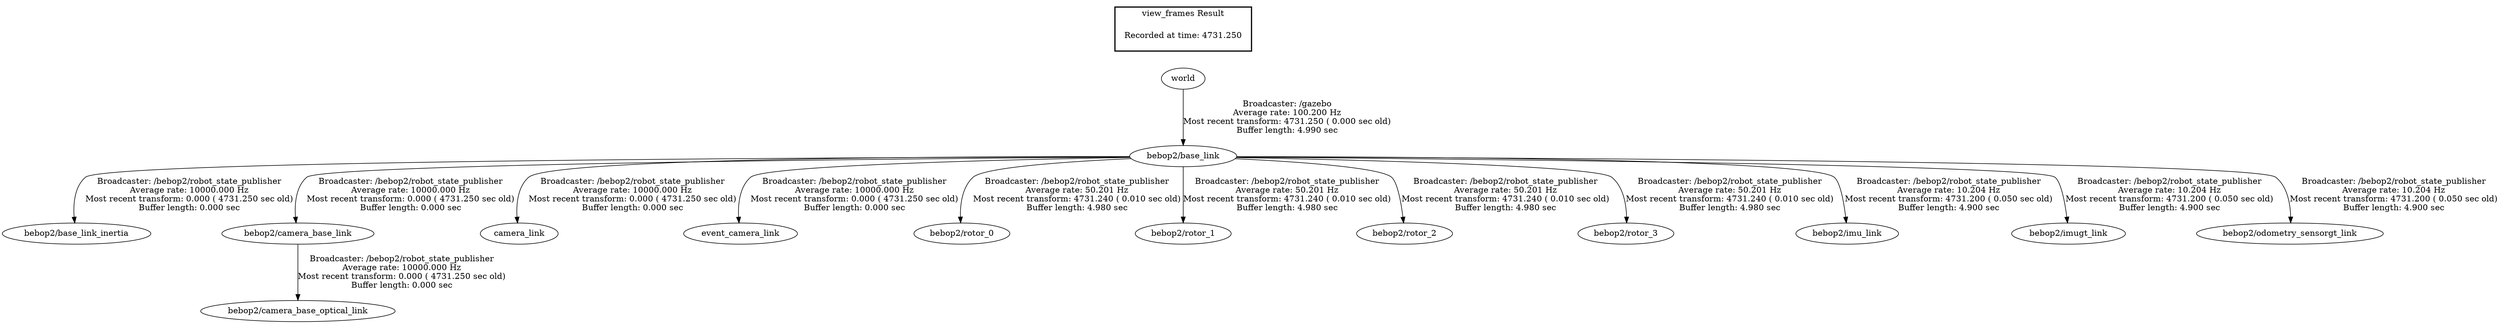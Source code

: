 digraph G {
"bebop2/base_link" -> "bebop2/base_link_inertia"[label="Broadcaster: /bebop2/robot_state_publisher\nAverage rate: 10000.000 Hz\nMost recent transform: 0.000 ( 4731.250 sec old)\nBuffer length: 0.000 sec\n"];
"world" -> "bebop2/base_link"[label="Broadcaster: /gazebo\nAverage rate: 100.200 Hz\nMost recent transform: 4731.250 ( 0.000 sec old)\nBuffer length: 4.990 sec\n"];
"bebop2/base_link" -> "bebop2/camera_base_link"[label="Broadcaster: /bebop2/robot_state_publisher\nAverage rate: 10000.000 Hz\nMost recent transform: 0.000 ( 4731.250 sec old)\nBuffer length: 0.000 sec\n"];
"bebop2/camera_base_link" -> "bebop2/camera_base_optical_link"[label="Broadcaster: /bebop2/robot_state_publisher\nAverage rate: 10000.000 Hz\nMost recent transform: 0.000 ( 4731.250 sec old)\nBuffer length: 0.000 sec\n"];
"bebop2/base_link" -> "camera_link"[label="Broadcaster: /bebop2/robot_state_publisher\nAverage rate: 10000.000 Hz\nMost recent transform: 0.000 ( 4731.250 sec old)\nBuffer length: 0.000 sec\n"];
"bebop2/base_link" -> "event_camera_link"[label="Broadcaster: /bebop2/robot_state_publisher\nAverage rate: 10000.000 Hz\nMost recent transform: 0.000 ( 4731.250 sec old)\nBuffer length: 0.000 sec\n"];
"bebop2/base_link" -> "bebop2/rotor_0"[label="Broadcaster: /bebop2/robot_state_publisher\nAverage rate: 50.201 Hz\nMost recent transform: 4731.240 ( 0.010 sec old)\nBuffer length: 4.980 sec\n"];
"bebop2/base_link" -> "bebop2/rotor_1"[label="Broadcaster: /bebop2/robot_state_publisher\nAverage rate: 50.201 Hz\nMost recent transform: 4731.240 ( 0.010 sec old)\nBuffer length: 4.980 sec\n"];
"bebop2/base_link" -> "bebop2/rotor_2"[label="Broadcaster: /bebop2/robot_state_publisher\nAverage rate: 50.201 Hz\nMost recent transform: 4731.240 ( 0.010 sec old)\nBuffer length: 4.980 sec\n"];
"bebop2/base_link" -> "bebop2/rotor_3"[label="Broadcaster: /bebop2/robot_state_publisher\nAverage rate: 50.201 Hz\nMost recent transform: 4731.240 ( 0.010 sec old)\nBuffer length: 4.980 sec\n"];
"bebop2/base_link" -> "bebop2/imu_link"[label="Broadcaster: /bebop2/robot_state_publisher\nAverage rate: 10.204 Hz\nMost recent transform: 4731.200 ( 0.050 sec old)\nBuffer length: 4.900 sec\n"];
"bebop2/base_link" -> "bebop2/imugt_link"[label="Broadcaster: /bebop2/robot_state_publisher\nAverage rate: 10.204 Hz\nMost recent transform: 4731.200 ( 0.050 sec old)\nBuffer length: 4.900 sec\n"];
"bebop2/base_link" -> "bebop2/odometry_sensorgt_link"[label="Broadcaster: /bebop2/robot_state_publisher\nAverage rate: 10.204 Hz\nMost recent transform: 4731.200 ( 0.050 sec old)\nBuffer length: 4.900 sec\n"];
edge [style=invis];
 subgraph cluster_legend { style=bold; color=black; label ="view_frames Result";
"Recorded at time: 4731.250"[ shape=plaintext ] ;
 }->"world";
}